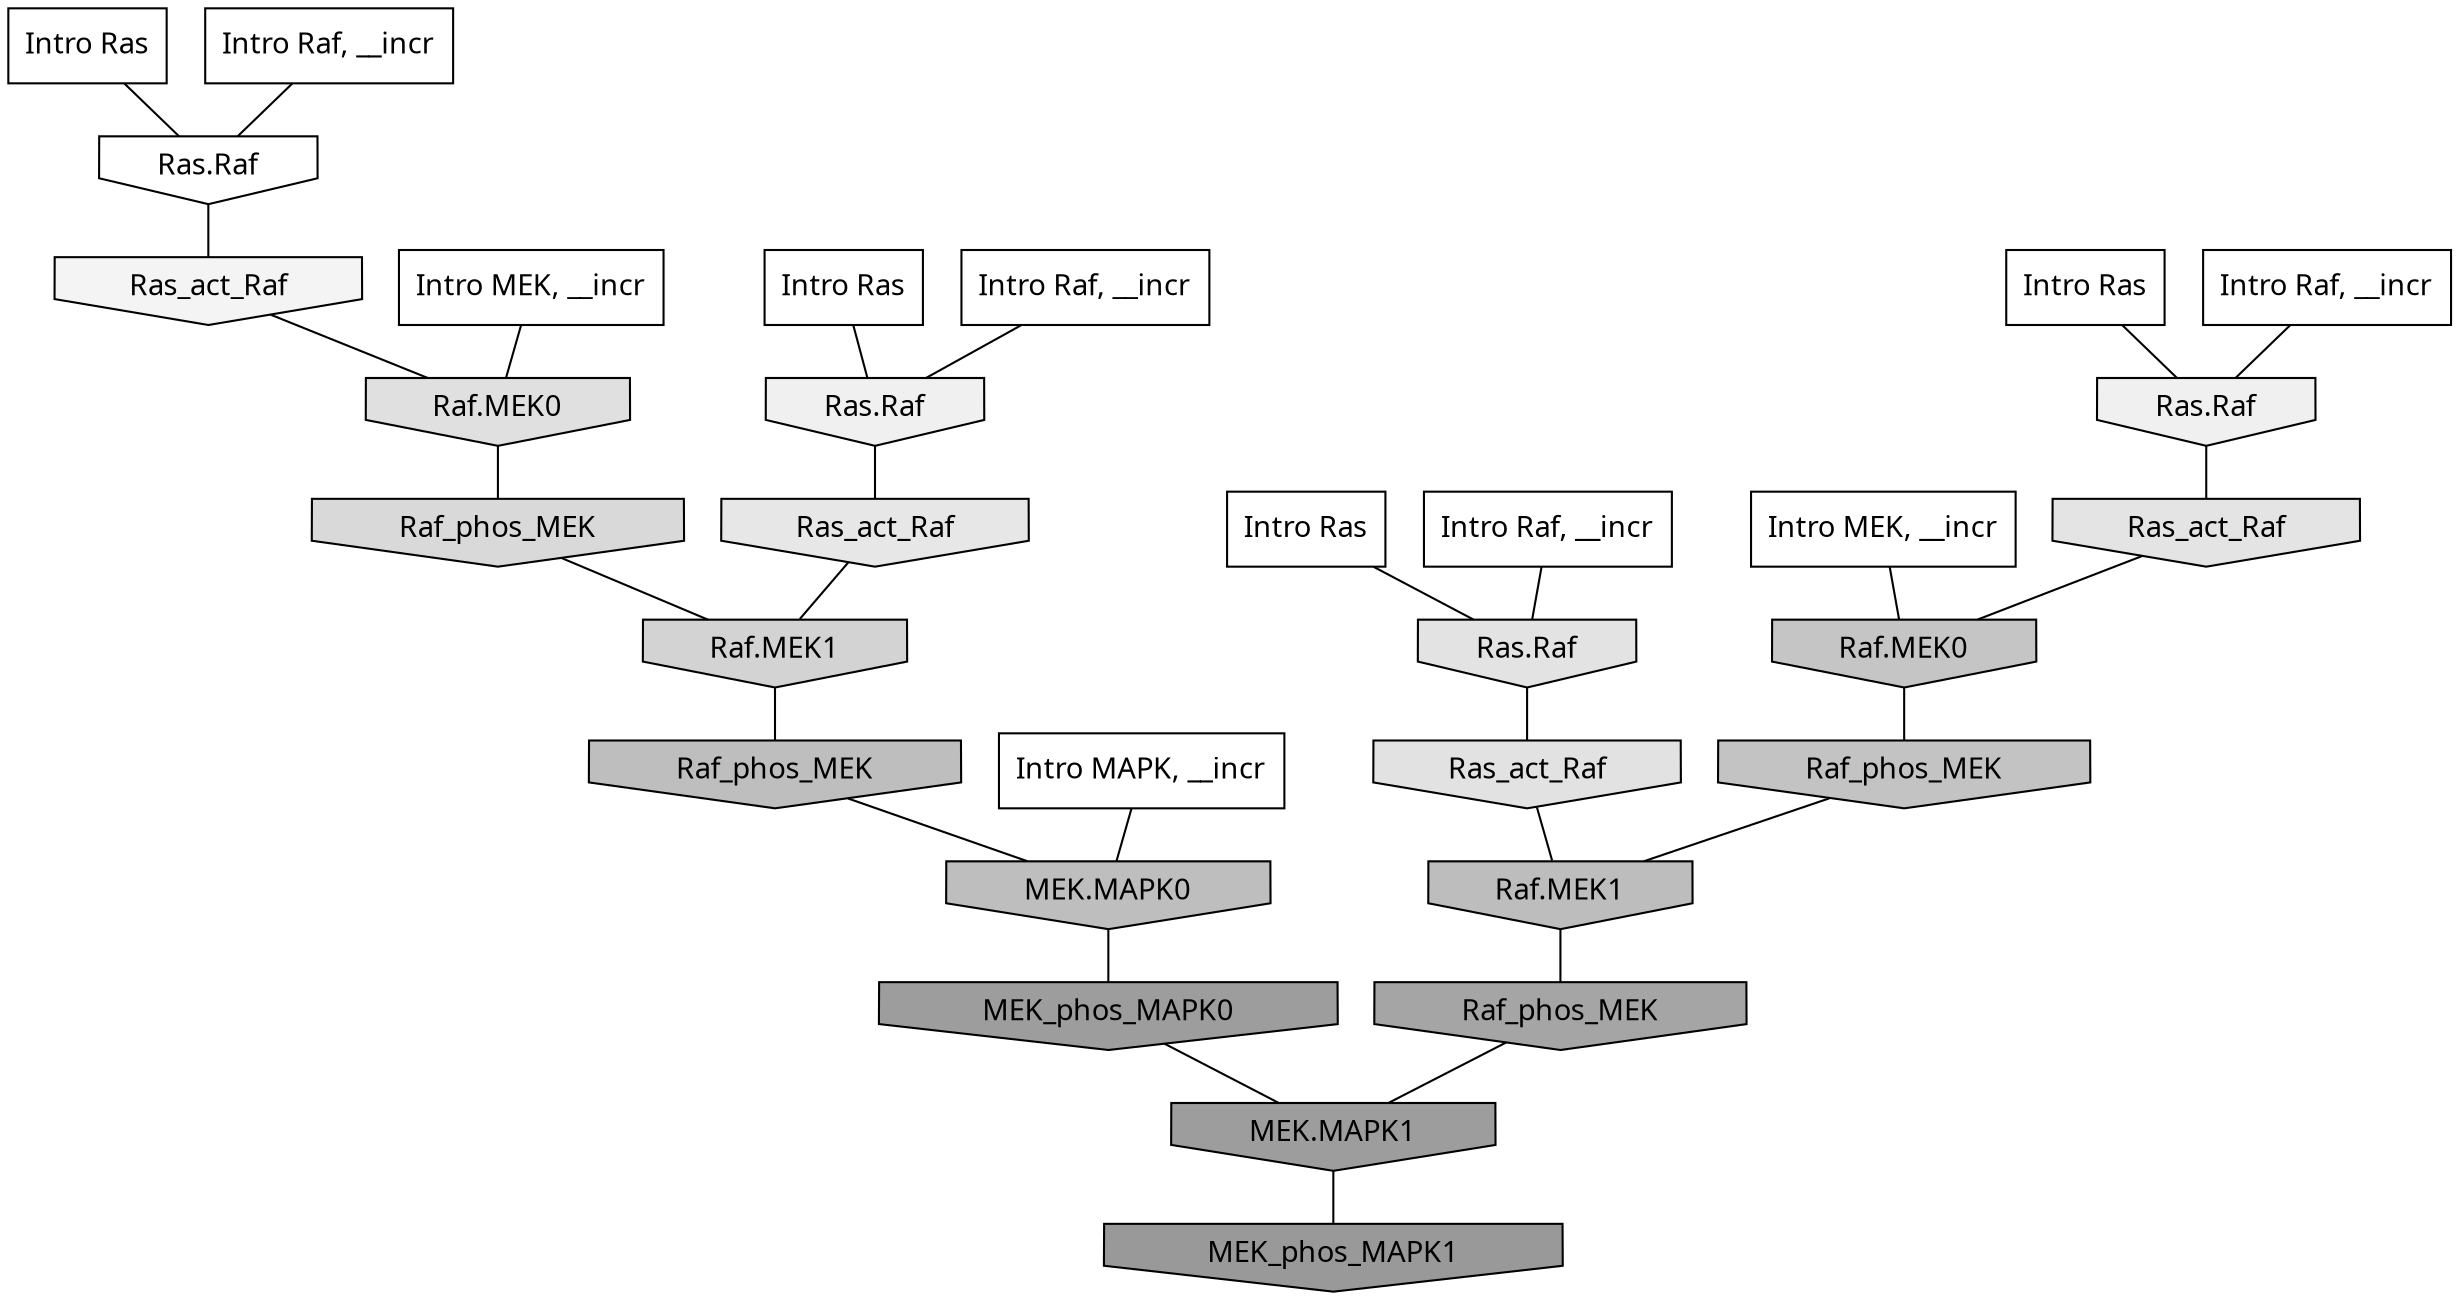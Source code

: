 digraph G{
  rankdir="TB";
  ranksep=0.30;
  node [fontname="CMU Serif"];
  edge [fontname="CMU Serif"];
  
  44 [label="Intro Ras", shape=rectangle, style=filled, fillcolor="0.000 0.000 1.000"]
  
  60 [label="Intro Ras", shape=rectangle, style=filled, fillcolor="0.000 0.000 1.000"]
  
  85 [label="Intro Ras", shape=rectangle, style=filled, fillcolor="0.000 0.000 1.000"]
  
  96 [label="Intro Ras", shape=rectangle, style=filled, fillcolor="0.000 0.000 1.000"]
  
  323 [label="Intro Raf, __incr", shape=rectangle, style=filled, fillcolor="0.000 0.000 1.000"]
  
  541 [label="Intro Raf, __incr", shape=rectangle, style=filled, fillcolor="0.000 0.000 1.000"]
  
  640 [label="Intro Raf, __incr", shape=rectangle, style=filled, fillcolor="0.000 0.000 1.000"]
  
  850 [label="Intro Raf, __incr", shape=rectangle, style=filled, fillcolor="0.000 0.000 1.000"]
  
  1485 [label="Intro MEK, __incr", shape=rectangle, style=filled, fillcolor="0.000 0.000 1.000"]
  
  2033 [label="Intro MEK, __incr", shape=rectangle, style=filled, fillcolor="0.000 0.000 1.000"]
  
  2875 [label="Intro MAPK, __incr", shape=rectangle, style=filled, fillcolor="0.000 0.000 1.000"]
  
  3257 [label="Ras.Raf", shape=invhouse, style=filled, fillcolor="0.000 0.000 1.000"]
  
  3750 [label="Ras_act_Raf", shape=invhouse, style=filled, fillcolor="0.000 0.000 0.956"]
  
  4053 [label="Ras.Raf", shape=invhouse, style=filled, fillcolor="0.000 0.000 0.941"]
  
  4070 [label="Ras.Raf", shape=invhouse, style=filled, fillcolor="0.000 0.000 0.940"]
  
  4749 [label="Ras_act_Raf", shape=invhouse, style=filled, fillcolor="0.000 0.000 0.906"]
  
  5055 [label="Ras_act_Raf", shape=invhouse, style=filled, fillcolor="0.000 0.000 0.891"]
  
  5146 [label="Ras.Raf", shape=invhouse, style=filled, fillcolor="0.000 0.000 0.887"]
  
  5231 [label="Ras_act_Raf", shape=invhouse, style=filled, fillcolor="0.000 0.000 0.884"]
  
  5387 [label="Raf.MEK0", shape=invhouse, style=filled, fillcolor="0.000 0.000 0.878"]
  
  6005 [label="Raf_phos_MEK", shape=invhouse, style=filled, fillcolor="0.000 0.000 0.851"]
  
  6840 [label="Raf.MEK1", shape=invhouse, style=filled, fillcolor="0.000 0.000 0.825"]
  
  9012 [label="Raf.MEK0", shape=invhouse, style=filled, fillcolor="0.000 0.000 0.773"]
  
  9671 [label="Raf_phos_MEK", shape=invhouse, style=filled, fillcolor="0.000 0.000 0.762"]
  
  10685 [label="Raf_phos_MEK", shape=invhouse, style=filled, fillcolor="0.000 0.000 0.746"]
  
  10688 [label="MEK.MAPK0", shape=invhouse, style=filled, fillcolor="0.000 0.000 0.746"]
  
  11054 [label="Raf.MEK1", shape=invhouse, style=filled, fillcolor="0.000 0.000 0.740"]
  
  17593 [label="Raf_phos_MEK", shape=invhouse, style=filled, fillcolor="0.000 0.000 0.646"]
  
  18621 [label="MEK_phos_MAPK0", shape=invhouse, style=filled, fillcolor="0.000 0.000 0.615"]
  
  18622 [label="MEK.MAPK1", shape=invhouse, style=filled, fillcolor="0.000 0.000 0.615"]
  
  19058 [label="MEK_phos_MAPK1", shape=invhouse, style=filled, fillcolor="0.000 0.000 0.600"]
  
  
  18622 -> 19058 [dir=none, color="0.000 0.000 0.000"] 
  18621 -> 18622 [dir=none, color="0.000 0.000 0.000"] 
  17593 -> 18622 [dir=none, color="0.000 0.000 0.000"] 
  11054 -> 17593 [dir=none, color="0.000 0.000 0.000"] 
  10688 -> 18621 [dir=none, color="0.000 0.000 0.000"] 
  10685 -> 10688 [dir=none, color="0.000 0.000 0.000"] 
  9671 -> 11054 [dir=none, color="0.000 0.000 0.000"] 
  9012 -> 9671 [dir=none, color="0.000 0.000 0.000"] 
  6840 -> 10685 [dir=none, color="0.000 0.000 0.000"] 
  6005 -> 6840 [dir=none, color="0.000 0.000 0.000"] 
  5387 -> 6005 [dir=none, color="0.000 0.000 0.000"] 
  5231 -> 11054 [dir=none, color="0.000 0.000 0.000"] 
  5146 -> 5231 [dir=none, color="0.000 0.000 0.000"] 
  5055 -> 9012 [dir=none, color="0.000 0.000 0.000"] 
  4749 -> 6840 [dir=none, color="0.000 0.000 0.000"] 
  4070 -> 4749 [dir=none, color="0.000 0.000 0.000"] 
  4053 -> 5055 [dir=none, color="0.000 0.000 0.000"] 
  3750 -> 5387 [dir=none, color="0.000 0.000 0.000"] 
  3257 -> 3750 [dir=none, color="0.000 0.000 0.000"] 
  2875 -> 10688 [dir=none, color="0.000 0.000 0.000"] 
  2033 -> 5387 [dir=none, color="0.000 0.000 0.000"] 
  1485 -> 9012 [dir=none, color="0.000 0.000 0.000"] 
  850 -> 3257 [dir=none, color="0.000 0.000 0.000"] 
  640 -> 4053 [dir=none, color="0.000 0.000 0.000"] 
  541 -> 4070 [dir=none, color="0.000 0.000 0.000"] 
  323 -> 5146 [dir=none, color="0.000 0.000 0.000"] 
  96 -> 4070 [dir=none, color="0.000 0.000 0.000"] 
  85 -> 5146 [dir=none, color="0.000 0.000 0.000"] 
  60 -> 4053 [dir=none, color="0.000 0.000 0.000"] 
  44 -> 3257 [dir=none, color="0.000 0.000 0.000"] 
  
  }
